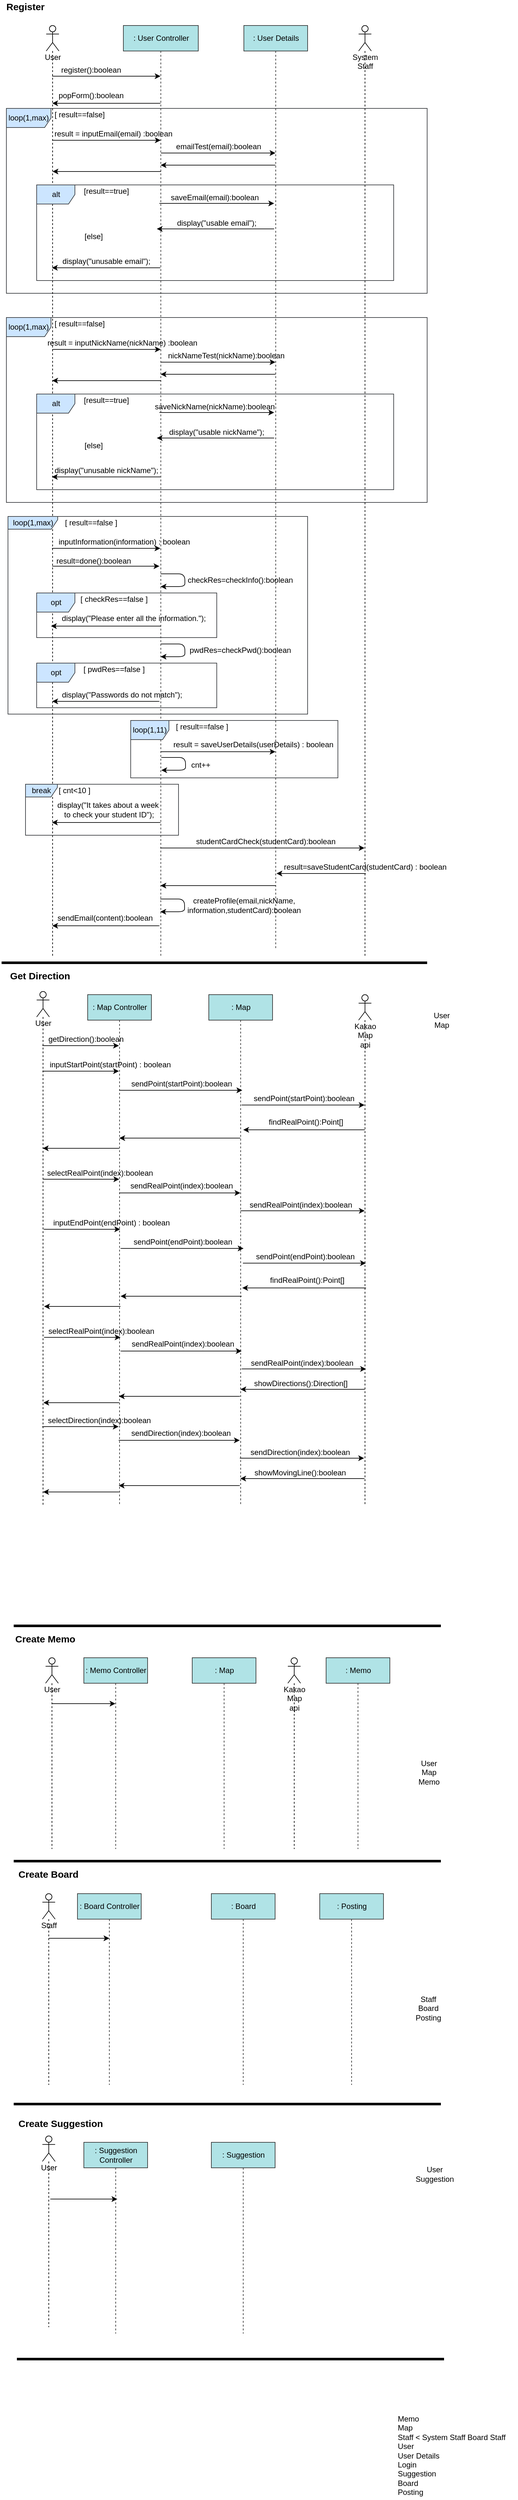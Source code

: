 <mxfile version="14.6.9" type="github">
  <diagram id="dvubAqMYufWWw5VFHjV8" name="Page-1">
    <mxGraphModel dx="943" dy="504" grid="1" gridSize="10" guides="1" tooltips="1" connect="1" arrows="1" fold="1" page="1" pageScale="1" pageWidth="827" pageHeight="1169" math="0" shadow="0">
      <root>
        <mxCell id="0" />
        <mxCell id="1" parent="0" />
        <mxCell id="kyqJznOaowZLnYkwnpIx-47" value="loop(1,max)" style="shape=umlFrame;whiteSpace=wrap;html=1;width=70;height=30;fillColor=#cce5ff;strokeColor=#36393d;" vertex="1" parent="1">
          <mxGeometry x="10" y="508" width="660" height="290" as="geometry" />
        </mxCell>
        <mxCell id="kyqJznOaowZLnYkwnpIx-26" value="loop(1,max)" style="shape=umlFrame;whiteSpace=wrap;html=1;width=70;height=30;fillColor=#cce5ff;strokeColor=#36393d;" vertex="1" parent="1">
          <mxGeometry x="10" y="180" width="660" height="290" as="geometry" />
        </mxCell>
        <mxCell id="UCZMOvO9I7WX_uTfksIz-1" value=": User Controller" style="shape=umlLifeline;perimeter=lifelinePerimeter;whiteSpace=wrap;html=1;container=1;collapsible=0;recursiveResize=0;outlineConnect=0;fillColor=#b0e3e6;strokeColor=#333333;" parent="1" vertex="1">
          <mxGeometry x="193.5" y="50" width="117.5" height="1460" as="geometry" />
        </mxCell>
        <mxCell id="UCZMOvO9I7WX_uTfksIz-2" value="User" style="shape=umlLifeline;participant=umlActor;perimeter=lifelinePerimeter;whiteSpace=wrap;html=1;container=1;collapsible=0;recursiveResize=0;verticalAlign=top;spacingTop=36;outlineConnect=0;" parent="1" vertex="1">
          <mxGeometry x="72.5" y="50" width="20" height="1460" as="geometry" />
        </mxCell>
        <mxCell id="C0eVFo4T5egDbvLVe-NJ-1" value="" style="endArrow=classic;html=1;" parent="1" edge="1" target="UCZMOvO9I7WX_uTfksIz-1">
          <mxGeometry width="50" height="50" relative="1" as="geometry">
            <mxPoint x="82" y="129.5" as="sourcePoint" />
            <mxPoint x="212" y="129.5" as="targetPoint" />
          </mxGeometry>
        </mxCell>
        <mxCell id="ced3yoo2r2mryT5xVWER-3" value="" style="endArrow=none;html=1;strokeWidth=4;startArrow=none;" parent="1" edge="1">
          <mxGeometry width="50" height="50" relative="1" as="geometry">
            <mxPoint x="300" y="1520" as="sourcePoint" />
            <mxPoint x="670" y="1520" as="targetPoint" />
          </mxGeometry>
        </mxCell>
        <mxCell id="ced3yoo2r2mryT5xVWER-4" value="&lt;b&gt;&lt;font style=&quot;font-size: 15px&quot;&gt;Register&lt;/font&gt;&lt;/b&gt;" style="text;html=1;strokeColor=none;fillColor=none;align=center;verticalAlign=middle;whiteSpace=wrap;rounded=0;" parent="1" vertex="1">
          <mxGeometry x="20" y="10" width="40" height="20" as="geometry" />
        </mxCell>
        <mxCell id="ced3yoo2r2mryT5xVWER-5" value="" style="endArrow=none;html=1;strokeWidth=4;" parent="1" edge="1">
          <mxGeometry width="50" height="50" relative="1" as="geometry">
            <mxPoint x="21.5" y="2560" as="sourcePoint" />
            <mxPoint x="691.5" y="2560" as="targetPoint" />
          </mxGeometry>
        </mxCell>
        <mxCell id="ced3yoo2r2mryT5xVWER-6" value="&lt;b&gt;&lt;font style=&quot;font-size: 15px&quot;&gt;Get Direction&lt;/font&gt;&lt;/b&gt;" style="text;html=1;strokeColor=none;fillColor=none;align=center;verticalAlign=middle;whiteSpace=wrap;rounded=0;" parent="1" vertex="1">
          <mxGeometry x="7.5" y="1530" width="110" height="20" as="geometry" />
        </mxCell>
        <mxCell id="ced3yoo2r2mryT5xVWER-7" value="" style="endArrow=none;html=1;strokeWidth=4;" parent="1" edge="1">
          <mxGeometry width="50" height="50" relative="1" as="geometry">
            <mxPoint x="21.5" y="2929" as="sourcePoint" />
            <mxPoint x="691.5" y="2929" as="targetPoint" />
          </mxGeometry>
        </mxCell>
        <mxCell id="ced3yoo2r2mryT5xVWER-8" value="&lt;b&gt;&lt;font style=&quot;font-size: 15px&quot;&gt;Create Memo&lt;/font&gt;&lt;/b&gt;" style="text;html=1;strokeColor=none;fillColor=none;align=left;verticalAlign=middle;whiteSpace=wrap;rounded=0;" parent="1" vertex="1">
          <mxGeometry x="21.5" y="2570" width="110" height="20" as="geometry" />
        </mxCell>
        <mxCell id="ced3yoo2r2mryT5xVWER-9" value="" style="endArrow=none;html=1;strokeWidth=4;" parent="1" edge="1">
          <mxGeometry width="50" height="50" relative="1" as="geometry">
            <mxPoint x="21.5" y="3310" as="sourcePoint" />
            <mxPoint x="691.5" y="3310" as="targetPoint" />
          </mxGeometry>
        </mxCell>
        <mxCell id="ced3yoo2r2mryT5xVWER-10" style="edgeStyle=orthogonalEdgeStyle;rounded=0;orthogonalLoop=1;jettySize=auto;html=1;exitX=0.5;exitY=1;exitDx=0;exitDy=0;strokeWidth=4;" parent="1" source="ced3yoo2r2mryT5xVWER-8" target="ced3yoo2r2mryT5xVWER-8" edge="1">
          <mxGeometry relative="1" as="geometry" />
        </mxCell>
        <mxCell id="ced3yoo2r2mryT5xVWER-11" value="&lt;span style=&quot;font-size: 15px&quot;&gt;&lt;b&gt;Create Board&lt;/b&gt;&lt;/span&gt;" style="text;html=1;strokeColor=none;fillColor=none;align=left;verticalAlign=middle;whiteSpace=wrap;rounded=0;" parent="1" vertex="1">
          <mxGeometry x="26.5" y="2939" width="110" height="20" as="geometry" />
        </mxCell>
        <mxCell id="ced3yoo2r2mryT5xVWER-12" value="&lt;span style=&quot;font-size: 15px&quot;&gt;&lt;b&gt;Create Suggestion&lt;/b&gt;&lt;/span&gt;" style="text;html=1;strokeColor=none;fillColor=none;align=left;verticalAlign=middle;whiteSpace=wrap;rounded=0;" parent="1" vertex="1">
          <mxGeometry x="26.5" y="3330" width="135" height="20" as="geometry" />
        </mxCell>
        <mxCell id="ced3yoo2r2mryT5xVWER-13" value="" style="endArrow=none;html=1;strokeWidth=4;" parent="1" edge="1">
          <mxGeometry width="50" height="50" relative="1" as="geometry">
            <mxPoint x="26.5" y="3710" as="sourcePoint" />
            <mxPoint x="696.5" y="3710" as="targetPoint" />
          </mxGeometry>
        </mxCell>
        <mxCell id="R5h7LsnZrycsHY_8FVYa-1" value="Memo&#xa;Map&#xa;Staff &lt; System Staff Board Staff&#xa;User&#xa;User Details&#xa;Login&#xa;Suggestion&#xa;Board&#xa;Posting" style="text;whiteSpace=wrap;html=1;" parent="1" vertex="1">
          <mxGeometry x="621.5" y="3790" width="190" height="140" as="geometry" />
        </mxCell>
        <mxCell id="R5h7LsnZrycsHY_8FVYa-3" value=": User Details" style="shape=umlLifeline;perimeter=lifelinePerimeter;whiteSpace=wrap;html=1;container=1;collapsible=0;recursiveResize=0;outlineConnect=0;fillColor=#b0e3e6;strokeColor=#333333;" parent="1" vertex="1">
          <mxGeometry x="382.5" y="50" width="100" height="1450" as="geometry" />
        </mxCell>
        <mxCell id="R5h7LsnZrycsHY_8FVYa-4" value="User" style="shape=umlLifeline;participant=umlActor;perimeter=lifelinePerimeter;whiteSpace=wrap;html=1;container=1;collapsible=0;recursiveResize=0;verticalAlign=top;spacingTop=36;outlineConnect=0;" parent="1" vertex="1">
          <mxGeometry x="57.5" y="1565" width="20" height="805" as="geometry" />
        </mxCell>
        <mxCell id="R5h7LsnZrycsHY_8FVYa-5" value="User" style="shape=umlLifeline;participant=umlActor;perimeter=lifelinePerimeter;whiteSpace=wrap;html=1;container=1;collapsible=0;recursiveResize=0;verticalAlign=top;spacingTop=36;outlineConnect=0;" parent="1" vertex="1">
          <mxGeometry x="71.5" y="2610" width="20" height="300" as="geometry" />
        </mxCell>
        <mxCell id="R5h7LsnZrycsHY_8FVYa-6" value="Staff" style="shape=umlLifeline;participant=umlActor;perimeter=lifelinePerimeter;whiteSpace=wrap;html=1;container=1;collapsible=0;recursiveResize=0;verticalAlign=top;spacingTop=36;outlineConnect=0;" parent="1" vertex="1">
          <mxGeometry x="66.5" y="2980" width="20" height="300" as="geometry" />
        </mxCell>
        <mxCell id="R5h7LsnZrycsHY_8FVYa-7" value="User" style="shape=umlLifeline;participant=umlActor;perimeter=lifelinePerimeter;whiteSpace=wrap;html=1;container=1;collapsible=0;recursiveResize=0;verticalAlign=top;spacingTop=36;outlineConnect=0;" parent="1" vertex="1">
          <mxGeometry x="66.5" y="3360" width="20" height="300" as="geometry" />
        </mxCell>
        <mxCell id="R5h7LsnZrycsHY_8FVYa-8" value="User&lt;br&gt;Map" style="text;html=1;strokeColor=none;fillColor=none;align=center;verticalAlign=middle;whiteSpace=wrap;rounded=0;" parent="1" vertex="1">
          <mxGeometry x="642.5" y="1600" width="100" height="20" as="geometry" />
        </mxCell>
        <mxCell id="R5h7LsnZrycsHY_8FVYa-9" value=": Map Controller" style="shape=umlLifeline;perimeter=lifelinePerimeter;whiteSpace=wrap;html=1;container=1;collapsible=0;recursiveResize=0;outlineConnect=0;fillColor=#b0e3e6;strokeColor=#333333;" parent="1" vertex="1">
          <mxGeometry x="137.5" y="1570" width="100" height="800" as="geometry" />
        </mxCell>
        <mxCell id="R5h7LsnZrycsHY_8FVYa-10" value=": Map" style="shape=umlLifeline;perimeter=lifelinePerimeter;whiteSpace=wrap;html=1;container=1;collapsible=0;recursiveResize=0;outlineConnect=0;fillColor=#b0e3e6;strokeColor=#333333;" parent="1" vertex="1">
          <mxGeometry x="327.5" y="1570" width="100" height="800" as="geometry" />
        </mxCell>
        <mxCell id="R5h7LsnZrycsHY_8FVYa-13" value="User&lt;br&gt;Map&lt;br&gt;Memo" style="text;html=1;strokeColor=none;fillColor=none;align=center;verticalAlign=middle;whiteSpace=wrap;rounded=0;" parent="1" vertex="1">
          <mxGeometry x="622.5" y="2780" width="100" height="20" as="geometry" />
        </mxCell>
        <mxCell id="R5h7LsnZrycsHY_8FVYa-14" value=": Memo Controller" style="shape=umlLifeline;perimeter=lifelinePerimeter;whiteSpace=wrap;html=1;container=1;collapsible=0;recursiveResize=0;outlineConnect=0;fillColor=#b0e3e6;strokeColor=#333333;" parent="1" vertex="1">
          <mxGeometry x="131.5" y="2610" width="100" height="300" as="geometry" />
        </mxCell>
        <mxCell id="R5h7LsnZrycsHY_8FVYa-15" value=": Map" style="shape=umlLifeline;perimeter=lifelinePerimeter;whiteSpace=wrap;html=1;container=1;collapsible=0;recursiveResize=0;outlineConnect=0;fillColor=#b0e3e6;strokeColor=#333333;" parent="1" vertex="1">
          <mxGeometry x="301.5" y="2610" width="100" height="300" as="geometry" />
        </mxCell>
        <mxCell id="R5h7LsnZrycsHY_8FVYa-16" value=": Memo" style="shape=umlLifeline;perimeter=lifelinePerimeter;whiteSpace=wrap;html=1;container=1;collapsible=0;recursiveResize=0;outlineConnect=0;fillColor=#b0e3e6;strokeColor=#333333;" parent="1" vertex="1">
          <mxGeometry x="511.5" y="2610" width="100" height="300" as="geometry" />
        </mxCell>
        <mxCell id="R5h7LsnZrycsHY_8FVYa-18" value="Kakao Map api" style="shape=umlLifeline;participant=umlActor;perimeter=lifelinePerimeter;whiteSpace=wrap;html=1;container=1;collapsible=0;recursiveResize=0;verticalAlign=top;spacingTop=36;outlineConnect=0;" parent="1" vertex="1">
          <mxGeometry x="562.5" y="1570" width="20" height="800" as="geometry" />
        </mxCell>
        <mxCell id="R5h7LsnZrycsHY_8FVYa-20" value="Staff&lt;br&gt;Board&lt;br&gt;Posting" style="text;html=1;strokeColor=none;fillColor=none;align=center;verticalAlign=middle;whiteSpace=wrap;rounded=0;" parent="1" vertex="1">
          <mxGeometry x="621.5" y="3150" width="100" height="20" as="geometry" />
        </mxCell>
        <mxCell id="R5h7LsnZrycsHY_8FVYa-21" value="User&lt;br&gt;Suggestion" style="text;html=1;strokeColor=none;fillColor=none;align=center;verticalAlign=middle;whiteSpace=wrap;rounded=0;" parent="1" vertex="1">
          <mxGeometry x="631.5" y="3410" width="100" height="20" as="geometry" />
        </mxCell>
        <mxCell id="R5h7LsnZrycsHY_8FVYa-22" value=": Board Controller" style="shape=umlLifeline;perimeter=lifelinePerimeter;whiteSpace=wrap;html=1;container=1;collapsible=0;recursiveResize=0;outlineConnect=0;fillColor=#b0e3e6;strokeColor=#333333;" parent="1" vertex="1">
          <mxGeometry x="121.5" y="2980" width="100" height="300" as="geometry" />
        </mxCell>
        <mxCell id="R5h7LsnZrycsHY_8FVYa-23" value=": Board" style="shape=umlLifeline;perimeter=lifelinePerimeter;whiteSpace=wrap;html=1;container=1;collapsible=0;recursiveResize=0;outlineConnect=0;fillColor=#b0e3e6;strokeColor=#333333;" parent="1" vertex="1">
          <mxGeometry x="331.5" y="2980" width="100" height="300" as="geometry" />
        </mxCell>
        <mxCell id="R5h7LsnZrycsHY_8FVYa-27" value=": Suggestion Controller" style="shape=umlLifeline;perimeter=lifelinePerimeter;whiteSpace=wrap;html=1;container=1;collapsible=0;recursiveResize=0;outlineConnect=0;fillColor=#b0e3e6;strokeColor=#333333;" parent="1" vertex="1">
          <mxGeometry x="131.5" y="3370" width="100" height="300" as="geometry" />
        </mxCell>
        <mxCell id="R5h7LsnZrycsHY_8FVYa-28" value=": Suggestion" style="shape=umlLifeline;perimeter=lifelinePerimeter;whiteSpace=wrap;html=1;container=1;collapsible=0;recursiveResize=0;outlineConnect=0;fillColor=#b0e3e6;strokeColor=#333333;" parent="1" vertex="1">
          <mxGeometry x="331.5" y="3370" width="100" height="300" as="geometry" />
        </mxCell>
        <mxCell id="R5h7LsnZrycsHY_8FVYa-34" value="System Staff" style="shape=umlLifeline;participant=umlActor;perimeter=lifelinePerimeter;whiteSpace=wrap;html=1;container=1;collapsible=0;recursiveResize=0;verticalAlign=top;spacingTop=36;outlineConnect=0;" parent="1" vertex="1">
          <mxGeometry x="562.5" y="50" width="20" height="1460" as="geometry" />
        </mxCell>
        <mxCell id="R5h7LsnZrycsHY_8FVYa-35" value=": Posting" style="shape=umlLifeline;perimeter=lifelinePerimeter;whiteSpace=wrap;html=1;container=1;collapsible=0;recursiveResize=0;outlineConnect=0;fillColor=#b0e3e6;strokeColor=#333333;" parent="1" vertex="1">
          <mxGeometry x="501.5" y="2980" width="100" height="300" as="geometry" />
        </mxCell>
        <mxCell id="R5h7LsnZrycsHY_8FVYa-36" value="Kakao Map api" style="shape=umlLifeline;participant=umlActor;perimeter=lifelinePerimeter;whiteSpace=wrap;html=1;container=1;collapsible=0;recursiveResize=0;verticalAlign=top;spacingTop=36;outlineConnect=0;" parent="1" vertex="1">
          <mxGeometry x="451.5" y="2610" width="20" height="300" as="geometry" />
        </mxCell>
        <mxCell id="R5h7LsnZrycsHY_8FVYa-37" value="" style="endArrow=classic;html=1;" parent="1" edge="1">
          <mxGeometry width="50" height="50" relative="1" as="geometry">
            <mxPoint x="66.5" y="1650" as="sourcePoint" />
            <mxPoint x="186.5" y="1650" as="targetPoint" />
          </mxGeometry>
        </mxCell>
        <mxCell id="R5h7LsnZrycsHY_8FVYa-38" value="" style="endArrow=classic;html=1;" parent="1" edge="1">
          <mxGeometry width="50" height="50" relative="1" as="geometry">
            <mxPoint x="81" y="2682" as="sourcePoint" />
            <mxPoint x="181" y="2682" as="targetPoint" />
          </mxGeometry>
        </mxCell>
        <mxCell id="R5h7LsnZrycsHY_8FVYa-39" value="" style="endArrow=classic;html=1;" parent="1" source="R5h7LsnZrycsHY_8FVYa-6" edge="1">
          <mxGeometry width="50" height="50" relative="1" as="geometry">
            <mxPoint x="81.5" y="3050" as="sourcePoint" />
            <mxPoint x="171.5" y="3050" as="targetPoint" />
          </mxGeometry>
        </mxCell>
        <mxCell id="R5h7LsnZrycsHY_8FVYa-40" value="" style="endArrow=classic;html=1;" parent="1" edge="1">
          <mxGeometry width="50" height="50" relative="1" as="geometry">
            <mxPoint x="79" y="3459" as="sourcePoint" />
            <mxPoint x="184" y="3459" as="targetPoint" />
          </mxGeometry>
        </mxCell>
        <mxCell id="kyqJznOaowZLnYkwnpIx-2" value="register():boolean" style="text;html=1;strokeColor=none;fillColor=none;align=center;verticalAlign=middle;whiteSpace=wrap;rounded=0;" vertex="1" parent="1">
          <mxGeometry x="122.5" y="110" width="40" height="20" as="geometry" />
        </mxCell>
        <mxCell id="kyqJznOaowZLnYkwnpIx-3" value="" style="endArrow=classic;html=1;" edge="1" parent="1" source="UCZMOvO9I7WX_uTfksIz-1">
          <mxGeometry width="50" height="50" relative="1" as="geometry">
            <mxPoint x="212" y="172" as="sourcePoint" />
            <mxPoint x="82" y="172" as="targetPoint" />
          </mxGeometry>
        </mxCell>
        <mxCell id="kyqJznOaowZLnYkwnpIx-4" value="popForm():boolean" style="text;html=1;strokeColor=none;fillColor=none;align=center;verticalAlign=middle;whiteSpace=wrap;rounded=0;" vertex="1" parent="1">
          <mxGeometry x="122.5" y="150" width="40" height="20" as="geometry" />
        </mxCell>
        <mxCell id="kyqJznOaowZLnYkwnpIx-5" value="result = inputEmail(email) :boolean" style="text;html=1;strokeColor=none;fillColor=none;align=center;verticalAlign=middle;whiteSpace=wrap;rounded=0;" vertex="1" parent="1">
          <mxGeometry x="72.5" y="210" width="210" height="20" as="geometry" />
        </mxCell>
        <mxCell id="kyqJznOaowZLnYkwnpIx-8" value="" style="endArrow=classic;html=1;" edge="1" parent="1">
          <mxGeometry width="50" height="50" relative="1" as="geometry">
            <mxPoint x="82" y="230" as="sourcePoint" />
            <mxPoint x="252" y="230" as="targetPoint" />
          </mxGeometry>
        </mxCell>
        <mxCell id="kyqJznOaowZLnYkwnpIx-11" value="alt" style="shape=umlFrame;whiteSpace=wrap;html=1;fillColor=#cce5ff;strokeColor=#36393d;" vertex="1" parent="1">
          <mxGeometry x="57.5" y="300" width="560" height="150" as="geometry" />
        </mxCell>
        <mxCell id="kyqJznOaowZLnYkwnpIx-13" value="[result==true]" style="text;html=1;strokeColor=none;fillColor=none;align=center;verticalAlign=middle;whiteSpace=wrap;rounded=0;" vertex="1" parent="1">
          <mxGeometry x="146.5" y="300" width="40" height="20" as="geometry" />
        </mxCell>
        <mxCell id="kyqJznOaowZLnYkwnpIx-15" value="" style="endArrow=classic;html=1;" edge="1" parent="1">
          <mxGeometry width="50" height="50" relative="1" as="geometry">
            <mxPoint x="250" y="329" as="sourcePoint" />
            <mxPoint x="430" y="329" as="targetPoint" />
          </mxGeometry>
        </mxCell>
        <mxCell id="kyqJznOaowZLnYkwnpIx-17" value="" style="endArrow=classic;html=1;" edge="1" parent="1">
          <mxGeometry width="50" height="50" relative="1" as="geometry">
            <mxPoint x="430" y="369" as="sourcePoint" />
            <mxPoint x="246" y="369" as="targetPoint" />
          </mxGeometry>
        </mxCell>
        <mxCell id="kyqJznOaowZLnYkwnpIx-19" value="saveEmail(email):boolean" style="text;html=1;strokeColor=none;fillColor=none;align=center;verticalAlign=middle;whiteSpace=wrap;rounded=0;" vertex="1" parent="1">
          <mxGeometry x="316.5" y="310" width="40" height="20" as="geometry" />
        </mxCell>
        <mxCell id="kyqJznOaowZLnYkwnpIx-21" value="display(&quot;usable email&quot;);" style="text;html=1;strokeColor=none;fillColor=none;align=center;verticalAlign=middle;whiteSpace=wrap;rounded=0;" vertex="1" parent="1">
          <mxGeometry x="255" y="350" width="170" height="20" as="geometry" />
        </mxCell>
        <mxCell id="kyqJznOaowZLnYkwnpIx-22" value="[else]" style="text;html=1;strokeColor=none;fillColor=none;align=center;verticalAlign=middle;whiteSpace=wrap;rounded=0;" vertex="1" parent="1">
          <mxGeometry x="126.5" y="371" width="40" height="20" as="geometry" />
        </mxCell>
        <mxCell id="kyqJznOaowZLnYkwnpIx-23" value="display(&quot;unusable email&quot;);" style="text;html=1;strokeColor=none;fillColor=none;align=center;verticalAlign=middle;whiteSpace=wrap;rounded=0;" vertex="1" parent="1">
          <mxGeometry x="81.5" y="410" width="170" height="20" as="geometry" />
        </mxCell>
        <mxCell id="kyqJznOaowZLnYkwnpIx-24" value="" style="endArrow=classic;html=1;entryX=0;entryY=1;entryDx=0;entryDy=0;exitX=1;exitY=1;exitDx=0;exitDy=0;" edge="1" parent="1" source="kyqJznOaowZLnYkwnpIx-23" target="kyqJznOaowZLnYkwnpIx-23">
          <mxGeometry width="50" height="50" relative="1" as="geometry">
            <mxPoint x="396.5" y="410" as="sourcePoint" />
            <mxPoint x="446.5" y="360" as="targetPoint" />
          </mxGeometry>
        </mxCell>
        <mxCell id="kyqJznOaowZLnYkwnpIx-27" value="[ result==false]" style="text;html=1;strokeColor=none;fillColor=none;align=center;verticalAlign=middle;whiteSpace=wrap;rounded=0;" vertex="1" parent="1">
          <mxGeometry x="65" y="180" width="120" height="20" as="geometry" />
        </mxCell>
        <mxCell id="kyqJznOaowZLnYkwnpIx-28" value="" style="endArrow=none;html=1;strokeWidth=4;" edge="1" parent="1">
          <mxGeometry width="50" height="50" relative="1" as="geometry">
            <mxPoint x="2.5" y="1520" as="sourcePoint" />
            <mxPoint x="302.5" y="1520" as="targetPoint" />
          </mxGeometry>
        </mxCell>
        <mxCell id="kyqJznOaowZLnYkwnpIx-29" value="" style="endArrow=classic;html=1;" edge="1" parent="1" target="R5h7LsnZrycsHY_8FVYa-3">
          <mxGeometry width="50" height="50" relative="1" as="geometry">
            <mxPoint x="252.5" y="250" as="sourcePoint" />
            <mxPoint x="422.5" y="250" as="targetPoint" />
          </mxGeometry>
        </mxCell>
        <mxCell id="kyqJznOaowZLnYkwnpIx-30" value="emailTest(email):boolean" style="text;html=1;strokeColor=none;fillColor=none;align=center;verticalAlign=middle;whiteSpace=wrap;rounded=0;" vertex="1" parent="1">
          <mxGeometry x="322.5" y="230" width="40" height="20" as="geometry" />
        </mxCell>
        <mxCell id="kyqJznOaowZLnYkwnpIx-32" value="" style="endArrow=classic;html=1;" edge="1" parent="1">
          <mxGeometry width="50" height="50" relative="1" as="geometry">
            <mxPoint x="432" y="269" as="sourcePoint" />
            <mxPoint x="252" y="269" as="targetPoint" />
          </mxGeometry>
        </mxCell>
        <mxCell id="kyqJznOaowZLnYkwnpIx-33" value="" style="endArrow=classic;html=1;" edge="1" parent="1" target="UCZMOvO9I7WX_uTfksIz-2">
          <mxGeometry width="50" height="50" relative="1" as="geometry">
            <mxPoint x="252.5" y="279" as="sourcePoint" />
            <mxPoint x="262" y="279" as="targetPoint" />
          </mxGeometry>
        </mxCell>
        <mxCell id="kyqJznOaowZLnYkwnpIx-35" value="result = inputNickName(nickName) :boolean" style="text;html=1;strokeColor=none;fillColor=none;align=center;verticalAlign=middle;whiteSpace=wrap;rounded=0;" vertex="1" parent="1">
          <mxGeometry x="72.5" y="538" width="237.5" height="20" as="geometry" />
        </mxCell>
        <mxCell id="kyqJznOaowZLnYkwnpIx-36" value="" style="endArrow=classic;html=1;" edge="1" parent="1">
          <mxGeometry width="50" height="50" relative="1" as="geometry">
            <mxPoint x="82" y="558" as="sourcePoint" />
            <mxPoint x="252" y="558" as="targetPoint" />
          </mxGeometry>
        </mxCell>
        <mxCell id="kyqJznOaowZLnYkwnpIx-37" value="alt" style="shape=umlFrame;whiteSpace=wrap;html=1;fillColor=#cce5ff;strokeColor=#36393d;" vertex="1" parent="1">
          <mxGeometry x="57.5" y="628" width="560" height="150" as="geometry" />
        </mxCell>
        <mxCell id="kyqJznOaowZLnYkwnpIx-38" value="[result==true]" style="text;html=1;strokeColor=none;fillColor=none;align=center;verticalAlign=middle;whiteSpace=wrap;rounded=0;" vertex="1" parent="1">
          <mxGeometry x="146.5" y="628" width="40" height="20" as="geometry" />
        </mxCell>
        <mxCell id="kyqJznOaowZLnYkwnpIx-39" value="" style="endArrow=classic;html=1;" edge="1" parent="1">
          <mxGeometry width="50" height="50" relative="1" as="geometry">
            <mxPoint x="250" y="657" as="sourcePoint" />
            <mxPoint x="430" y="657" as="targetPoint" />
          </mxGeometry>
        </mxCell>
        <mxCell id="kyqJznOaowZLnYkwnpIx-40" value="" style="endArrow=classic;html=1;" edge="1" parent="1">
          <mxGeometry width="50" height="50" relative="1" as="geometry">
            <mxPoint x="430" y="697" as="sourcePoint" />
            <mxPoint x="246" y="697" as="targetPoint" />
          </mxGeometry>
        </mxCell>
        <mxCell id="kyqJznOaowZLnYkwnpIx-41" value="saveNickName(nickName):boolean" style="text;html=1;strokeColor=none;fillColor=none;align=center;verticalAlign=middle;whiteSpace=wrap;rounded=0;" vertex="1" parent="1">
          <mxGeometry x="316.5" y="638" width="40" height="20" as="geometry" />
        </mxCell>
        <mxCell id="kyqJznOaowZLnYkwnpIx-42" value="display(&quot;usable nickName&quot;);" style="text;html=1;strokeColor=none;fillColor=none;align=center;verticalAlign=middle;whiteSpace=wrap;rounded=0;" vertex="1" parent="1">
          <mxGeometry x="255" y="678" width="170" height="20" as="geometry" />
        </mxCell>
        <mxCell id="kyqJznOaowZLnYkwnpIx-43" value="[else]" style="text;html=1;strokeColor=none;fillColor=none;align=center;verticalAlign=middle;whiteSpace=wrap;rounded=0;" vertex="1" parent="1">
          <mxGeometry x="126.5" y="699" width="40" height="20" as="geometry" />
        </mxCell>
        <mxCell id="kyqJznOaowZLnYkwnpIx-44" value="display(&quot;unusable nickName&quot;);" style="text;html=1;strokeColor=none;fillColor=none;align=center;verticalAlign=middle;whiteSpace=wrap;rounded=0;" vertex="1" parent="1">
          <mxGeometry x="81.5" y="738" width="170" height="20" as="geometry" />
        </mxCell>
        <mxCell id="kyqJznOaowZLnYkwnpIx-45" value="" style="endArrow=classic;html=1;entryX=0;entryY=1;entryDx=0;entryDy=0;exitX=1;exitY=1;exitDx=0;exitDy=0;" edge="1" parent="1" source="kyqJznOaowZLnYkwnpIx-44" target="kyqJznOaowZLnYkwnpIx-44">
          <mxGeometry width="50" height="50" relative="1" as="geometry">
            <mxPoint x="396.5" y="738" as="sourcePoint" />
            <mxPoint x="446.5" y="688" as="targetPoint" />
          </mxGeometry>
        </mxCell>
        <mxCell id="kyqJznOaowZLnYkwnpIx-46" value="[ result==false]" style="text;html=1;strokeColor=none;fillColor=none;align=center;verticalAlign=middle;whiteSpace=wrap;rounded=0;" vertex="1" parent="1">
          <mxGeometry x="65" y="508" width="120" height="20" as="geometry" />
        </mxCell>
        <mxCell id="kyqJznOaowZLnYkwnpIx-48" value="" style="endArrow=classic;html=1;" edge="1" parent="1">
          <mxGeometry width="50" height="50" relative="1" as="geometry">
            <mxPoint x="252.5" y="578" as="sourcePoint" />
            <mxPoint x="432" y="578" as="targetPoint" />
          </mxGeometry>
        </mxCell>
        <mxCell id="kyqJznOaowZLnYkwnpIx-49" value="nickNameTest(nickName):boolean" style="text;html=1;strokeColor=none;fillColor=none;align=center;verticalAlign=middle;whiteSpace=wrap;rounded=0;" vertex="1" parent="1">
          <mxGeometry x="335" y="558" width="40" height="20" as="geometry" />
        </mxCell>
        <mxCell id="kyqJznOaowZLnYkwnpIx-50" value="" style="endArrow=classic;html=1;" edge="1" parent="1">
          <mxGeometry width="50" height="50" relative="1" as="geometry">
            <mxPoint x="432" y="597" as="sourcePoint" />
            <mxPoint x="252" y="597" as="targetPoint" />
          </mxGeometry>
        </mxCell>
        <mxCell id="kyqJznOaowZLnYkwnpIx-51" value="" style="endArrow=classic;html=1;" edge="1" parent="1">
          <mxGeometry width="50" height="50" relative="1" as="geometry">
            <mxPoint x="252.5" y="607" as="sourcePoint" />
            <mxPoint x="82" y="607" as="targetPoint" />
          </mxGeometry>
        </mxCell>
        <mxCell id="kyqJznOaowZLnYkwnpIx-53" value="" style="endArrow=classic;html=1;" edge="1" parent="1">
          <mxGeometry width="50" height="50" relative="1" as="geometry">
            <mxPoint x="81.5" y="870" as="sourcePoint" />
            <mxPoint x="251.5" y="870" as="targetPoint" />
          </mxGeometry>
        </mxCell>
        <mxCell id="kyqJznOaowZLnYkwnpIx-54" value="inputInformation(information) : boolean" style="text;html=1;strokeColor=none;fillColor=none;align=center;verticalAlign=middle;whiteSpace=wrap;rounded=0;" vertex="1" parent="1">
          <mxGeometry x="73.25" y="850" width="243.5" height="20" as="geometry" />
        </mxCell>
        <mxCell id="kyqJznOaowZLnYkwnpIx-55" value="" style="endArrow=none;html=1;endFill=0;startArrow=classic;startFill=1;" edge="1" parent="1">
          <mxGeometry width="50" height="50" relative="1" as="geometry">
            <mxPoint x="250" y="898" as="sourcePoint" />
            <mxPoint x="82" y="898" as="targetPoint" />
          </mxGeometry>
        </mxCell>
        <mxCell id="kyqJznOaowZLnYkwnpIx-56" value="result=done():boolean" style="text;html=1;strokeColor=none;fillColor=none;align=center;verticalAlign=middle;whiteSpace=wrap;rounded=0;" vertex="1" parent="1">
          <mxGeometry x="126.5" y="880" width="40" height="20" as="geometry" />
        </mxCell>
        <mxCell id="kyqJznOaowZLnYkwnpIx-57" value="" style="endArrow=classic;html=1;" edge="1" parent="1">
          <mxGeometry width="50" height="50" relative="1" as="geometry">
            <mxPoint x="252" y="992" as="sourcePoint" />
            <mxPoint x="80" y="992" as="targetPoint" />
            <Array as="points">
              <mxPoint x="100" y="992" />
            </Array>
          </mxGeometry>
        </mxCell>
        <mxCell id="kyqJznOaowZLnYkwnpIx-59" value="display(&quot;Please enter all the information.&quot;);" style="text;html=1;strokeColor=none;fillColor=none;align=center;verticalAlign=middle;whiteSpace=wrap;rounded=0;" vertex="1" parent="1">
          <mxGeometry x="80" y="970" width="260" height="20" as="geometry" />
        </mxCell>
        <mxCell id="kyqJznOaowZLnYkwnpIx-60" value="" style="endArrow=classic;html=1;" edge="1" parent="1">
          <mxGeometry width="50" height="50" relative="1" as="geometry">
            <mxPoint x="250" y="1110" as="sourcePoint" />
            <mxPoint x="82" y="1110" as="targetPoint" />
          </mxGeometry>
        </mxCell>
        <mxCell id="kyqJznOaowZLnYkwnpIx-61" value="display(&quot;Passwords do not match&quot;);" style="text;html=1;strokeColor=none;fillColor=none;align=center;verticalAlign=middle;whiteSpace=wrap;rounded=0;" vertex="1" parent="1">
          <mxGeometry x="72.5" y="1090" width="236.75" height="20" as="geometry" />
        </mxCell>
        <mxCell id="kyqJznOaowZLnYkwnpIx-62" value="opt" style="shape=umlFrame;whiteSpace=wrap;html=1;fillColor=#cce5ff;strokeColor=#36393d;" vertex="1" parent="1">
          <mxGeometry x="57.5" y="940" width="282.5" height="70" as="geometry" />
        </mxCell>
        <mxCell id="kyqJznOaowZLnYkwnpIx-64" value="" style="endArrow=classic;html=1;" edge="1" parent="1">
          <mxGeometry width="50" height="50" relative="1" as="geometry">
            <mxPoint x="252" y="910" as="sourcePoint" />
            <mxPoint x="252" y="930" as="targetPoint" />
            <Array as="points">
              <mxPoint x="290" y="910" />
              <mxPoint x="290" y="930" />
            </Array>
          </mxGeometry>
        </mxCell>
        <mxCell id="kyqJznOaowZLnYkwnpIx-66" value="checkRes=checkInfo():boolean" style="text;html=1;strokeColor=none;fillColor=none;align=center;verticalAlign=middle;whiteSpace=wrap;rounded=0;" vertex="1" parent="1">
          <mxGeometry x="356.5" y="910" width="40" height="20" as="geometry" />
        </mxCell>
        <mxCell id="kyqJznOaowZLnYkwnpIx-68" value="[ checkRes==false ]" style="text;html=1;strokeColor=none;fillColor=none;align=center;verticalAlign=middle;whiteSpace=wrap;rounded=0;" vertex="1" parent="1">
          <mxGeometry x="101.5" y="940" width="153.5" height="20" as="geometry" />
        </mxCell>
        <mxCell id="kyqJznOaowZLnYkwnpIx-69" value="" style="endArrow=classic;html=1;" edge="1" parent="1">
          <mxGeometry width="50" height="50" relative="1" as="geometry">
            <mxPoint x="252" y="1020" as="sourcePoint" />
            <mxPoint x="252" y="1040" as="targetPoint" />
            <Array as="points">
              <mxPoint x="290" y="1020" />
              <mxPoint x="290" y="1040" />
            </Array>
          </mxGeometry>
        </mxCell>
        <mxCell id="kyqJznOaowZLnYkwnpIx-70" value="pwdRes=checkPwd():boolean" style="text;html=1;strokeColor=none;fillColor=none;align=center;verticalAlign=middle;whiteSpace=wrap;rounded=0;" vertex="1" parent="1">
          <mxGeometry x="356.5" y="1020" width="40" height="20" as="geometry" />
        </mxCell>
        <mxCell id="kyqJznOaowZLnYkwnpIx-74" value="opt" style="shape=umlFrame;whiteSpace=wrap;html=1;fillColor=#cce5ff;strokeColor=#36393d;" vertex="1" parent="1">
          <mxGeometry x="57.5" y="1050" width="282.5" height="70" as="geometry" />
        </mxCell>
        <mxCell id="kyqJznOaowZLnYkwnpIx-75" value="[ pwdRes==false ]" style="text;html=1;strokeColor=none;fillColor=none;align=center;verticalAlign=middle;whiteSpace=wrap;rounded=0;" vertex="1" parent="1">
          <mxGeometry x="101.5" y="1050" width="153.5" height="20" as="geometry" />
        </mxCell>
        <mxCell id="kyqJznOaowZLnYkwnpIx-76" value="[ result==false ]" style="text;html=1;strokeColor=none;fillColor=none;align=center;verticalAlign=middle;whiteSpace=wrap;rounded=0;" vertex="1" parent="1">
          <mxGeometry x="65.75" y="820" width="153.5" height="20" as="geometry" />
        </mxCell>
        <mxCell id="kyqJznOaowZLnYkwnpIx-78" value="" style="endArrow=classic;html=1;" edge="1" parent="1">
          <mxGeometry width="50" height="50" relative="1" as="geometry">
            <mxPoint x="252" y="1189" as="sourcePoint" />
            <mxPoint x="432" y="1189" as="targetPoint" />
          </mxGeometry>
        </mxCell>
        <mxCell id="kyqJznOaowZLnYkwnpIx-80" value="result = saveUserDetails(userDetails) : boolean" style="text;html=1;strokeColor=none;fillColor=none;align=center;verticalAlign=middle;whiteSpace=wrap;rounded=0;" vertex="1" parent="1">
          <mxGeometry x="265" y="1168" width="265" height="20" as="geometry" />
        </mxCell>
        <mxCell id="kyqJznOaowZLnYkwnpIx-84" value="[ result==false ]" style="text;html=1;strokeColor=none;fillColor=none;align=center;verticalAlign=middle;whiteSpace=wrap;rounded=0;" vertex="1" parent="1">
          <mxGeometry x="240" y="1140" width="153.5" height="20" as="geometry" />
        </mxCell>
        <mxCell id="kyqJznOaowZLnYkwnpIx-86" value="" style="endArrow=classic;html=1;" edge="1" parent="1" source="UCZMOvO9I7WX_uTfksIz-1">
          <mxGeometry width="50" height="50" relative="1" as="geometry">
            <mxPoint x="251.5" y="1300" as="sourcePoint" />
            <mxPoint x="81.5" y="1300" as="targetPoint" />
          </mxGeometry>
        </mxCell>
        <mxCell id="kyqJznOaowZLnYkwnpIx-88" value="" style="endArrow=classic;html=1;" edge="1" parent="1">
          <mxGeometry width="50" height="50" relative="1" as="geometry">
            <mxPoint x="253" y="1198" as="sourcePoint" />
            <mxPoint x="253" y="1218" as="targetPoint" />
            <Array as="points">
              <mxPoint x="291" y="1198" />
              <mxPoint x="291" y="1218" />
            </Array>
          </mxGeometry>
        </mxCell>
        <mxCell id="kyqJznOaowZLnYkwnpIx-89" value="cnt++" style="text;html=1;strokeColor=none;fillColor=none;align=center;verticalAlign=middle;whiteSpace=wrap;rounded=0;" vertex="1" parent="1">
          <mxGeometry x="295" y="1200" width="40" height="20" as="geometry" />
        </mxCell>
        <mxCell id="kyqJznOaowZLnYkwnpIx-67" value="loop(1,max)" style="shape=umlFrame;whiteSpace=wrap;html=1;width=78;height=20;fillColor=#cce5ff;strokeColor=#36393d;" vertex="1" parent="1">
          <mxGeometry x="12.5" y="820" width="470" height="310" as="geometry" />
        </mxCell>
        <mxCell id="kyqJznOaowZLnYkwnpIx-91" value="[ cnt&amp;lt;10 ]" style="text;html=1;strokeColor=none;fillColor=none;align=center;verticalAlign=middle;whiteSpace=wrap;rounded=0;" vertex="1" parent="1">
          <mxGeometry x="40" y="1240" width="153.5" height="20" as="geometry" />
        </mxCell>
        <mxCell id="kyqJznOaowZLnYkwnpIx-93" value="display(&quot;It takes about a week&lt;br&gt;&amp;nbsp;to check your student ID&quot;);" style="text;html=1;strokeColor=none;fillColor=none;align=center;verticalAlign=middle;whiteSpace=wrap;rounded=0;" vertex="1" parent="1">
          <mxGeometry x="2.5" y="1270" width="332.5" height="20" as="geometry" />
        </mxCell>
        <mxCell id="kyqJznOaowZLnYkwnpIx-90" value="break" style="shape=umlFrame;whiteSpace=wrap;html=1;strokeColor=#36393d;fillColor=#cce5ff;width=50;height=20;" vertex="1" parent="1">
          <mxGeometry x="40" y="1240" width="240" height="80" as="geometry" />
        </mxCell>
        <mxCell id="kyqJznOaowZLnYkwnpIx-95" value="" style="endArrow=classic;html=1;" edge="1" parent="1">
          <mxGeometry width="50" height="50" relative="1" as="geometry">
            <mxPoint x="251.5" y="1340" as="sourcePoint" />
            <mxPoint x="571.75" y="1340" as="targetPoint" />
          </mxGeometry>
        </mxCell>
        <mxCell id="kyqJznOaowZLnYkwnpIx-96" value="studentCardCheck(studentCard):boolean" style="text;html=1;strokeColor=none;fillColor=none;align=center;verticalAlign=middle;whiteSpace=wrap;rounded=0;" vertex="1" parent="1">
          <mxGeometry x="396.5" y="1320" width="40" height="20" as="geometry" />
        </mxCell>
        <mxCell id="kyqJznOaowZLnYkwnpIx-98" value="" style="endArrow=classic;html=1;" edge="1" parent="1">
          <mxGeometry width="50" height="50" relative="1" as="geometry">
            <mxPoint x="573.75" y="1380" as="sourcePoint" />
            <mxPoint x="433.75" y="1380" as="targetPoint" />
          </mxGeometry>
        </mxCell>
        <mxCell id="kyqJznOaowZLnYkwnpIx-99" value="result=saveStudentCard(studentCard) : boolean" style="text;html=1;strokeColor=none;fillColor=none;align=center;verticalAlign=middle;whiteSpace=wrap;rounded=0;" vertex="1" parent="1">
          <mxGeometry x="433.75" y="1360" width="277.5" height="20" as="geometry" />
        </mxCell>
        <mxCell id="kyqJznOaowZLnYkwnpIx-102" value="" style="endArrow=classic;html=1;" edge="1" parent="1">
          <mxGeometry width="50" height="50" relative="1" as="geometry">
            <mxPoint x="432" y="1399" as="sourcePoint" />
            <mxPoint x="251.75" y="1399" as="targetPoint" />
          </mxGeometry>
        </mxCell>
        <mxCell id="kyqJznOaowZLnYkwnpIx-103" value="" style="endArrow=classic;html=1;" edge="1" parent="1">
          <mxGeometry width="50" height="50" relative="1" as="geometry">
            <mxPoint x="251.5" y="1420" as="sourcePoint" />
            <mxPoint x="251.5" y="1440" as="targetPoint" />
            <Array as="points">
              <mxPoint x="289.5" y="1420" />
              <mxPoint x="289.5" y="1440" />
            </Array>
          </mxGeometry>
        </mxCell>
        <mxCell id="kyqJznOaowZLnYkwnpIx-104" value="createProfile(email,nickName,&lt;br&gt;information,studentCard):boolean" style="text;html=1;strokeColor=none;fillColor=none;align=center;verticalAlign=middle;whiteSpace=wrap;rounded=0;" vertex="1" parent="1">
          <mxGeometry x="362.5" y="1420" width="40" height="20" as="geometry" />
        </mxCell>
        <mxCell id="kyqJznOaowZLnYkwnpIx-106" value="" style="endArrow=classic;html=1;" edge="1" parent="1">
          <mxGeometry width="50" height="50" relative="1" as="geometry">
            <mxPoint x="250" y="1462" as="sourcePoint" />
            <mxPoint x="82" y="1462" as="targetPoint" />
          </mxGeometry>
        </mxCell>
        <mxCell id="kyqJznOaowZLnYkwnpIx-108" value="sendEmail(content):boolean" style="text;html=1;strokeColor=none;fillColor=none;align=center;verticalAlign=middle;whiteSpace=wrap;rounded=0;" vertex="1" parent="1">
          <mxGeometry x="145" y="1440" width="40" height="20" as="geometry" />
        </mxCell>
        <mxCell id="kyqJznOaowZLnYkwnpIx-82" value="loop(1,11)" style="shape=umlFrame;whiteSpace=wrap;html=1;strokeColor=#36393d;fillColor=#cce5ff;" vertex="1" parent="1">
          <mxGeometry x="205" y="1140" width="325" height="90" as="geometry" />
        </mxCell>
        <mxCell id="kyqJznOaowZLnYkwnpIx-112" value="getDirection():boolean" style="text;html=1;strokeColor=none;fillColor=none;align=center;verticalAlign=middle;whiteSpace=wrap;rounded=0;" vertex="1" parent="1">
          <mxGeometry x="115" y="1630" width="40" height="20" as="geometry" />
        </mxCell>
        <mxCell id="kyqJznOaowZLnYkwnpIx-113" value="" style="endArrow=classic;html=1;" edge="1" parent="1">
          <mxGeometry width="50" height="50" relative="1" as="geometry">
            <mxPoint x="66.667" y="1690" as="sourcePoint" />
            <mxPoint x="186.5" y="1690" as="targetPoint" />
          </mxGeometry>
        </mxCell>
        <mxCell id="kyqJznOaowZLnYkwnpIx-114" value="inputStartPoint(startPoint) : boolean" style="text;html=1;strokeColor=none;fillColor=none;align=center;verticalAlign=middle;whiteSpace=wrap;rounded=0;" vertex="1" parent="1">
          <mxGeometry x="65.75" y="1670" width="213.5" height="20" as="geometry" />
        </mxCell>
        <mxCell id="kyqJznOaowZLnYkwnpIx-115" value="" style="endArrow=classic;html=1;" edge="1" parent="1" source="R5h7LsnZrycsHY_8FVYa-9">
          <mxGeometry width="50" height="50" relative="1" as="geometry">
            <mxPoint x="360" y="1770" as="sourcePoint" />
            <mxPoint x="380" y="1720" as="targetPoint" />
          </mxGeometry>
        </mxCell>
        <mxCell id="kyqJznOaowZLnYkwnpIx-116" value="sendPoint(startPoint):boolean" style="text;html=1;strokeColor=none;fillColor=none;align=center;verticalAlign=middle;whiteSpace=wrap;rounded=0;" vertex="1" parent="1">
          <mxGeometry x="265" y="1700" width="40" height="20" as="geometry" />
        </mxCell>
        <mxCell id="kyqJznOaowZLnYkwnpIx-118" value="findRealPoint():Point[]" style="text;html=1;strokeColor=none;fillColor=none;align=center;verticalAlign=middle;whiteSpace=wrap;rounded=0;" vertex="1" parent="1">
          <mxGeometry x="460.08" y="1760" width="40" height="20" as="geometry" />
        </mxCell>
        <mxCell id="kyqJznOaowZLnYkwnpIx-120" value="" style="endArrow=classic;html=1;" edge="1" parent="1">
          <mxGeometry width="50" height="50" relative="1" as="geometry">
            <mxPoint x="572.08" y="1782" as="sourcePoint" />
            <mxPoint x="381.577" y="1782" as="targetPoint" />
          </mxGeometry>
        </mxCell>
        <mxCell id="kyqJznOaowZLnYkwnpIx-121" value="" style="endArrow=classic;html=1;" edge="1" parent="1">
          <mxGeometry width="50" height="50" relative="1" as="geometry">
            <mxPoint x="378.997" y="1743.17" as="sourcePoint" />
            <mxPoint x="571.83" y="1743.17" as="targetPoint" />
          </mxGeometry>
        </mxCell>
        <mxCell id="kyqJznOaowZLnYkwnpIx-122" value="sendPoint(startPoint):boolean" style="text;html=1;strokeColor=none;fillColor=none;align=center;verticalAlign=middle;whiteSpace=wrap;rounded=0;" vertex="1" parent="1">
          <mxGeometry x="456.83" y="1723.17" width="40" height="20" as="geometry" />
        </mxCell>
        <mxCell id="kyqJznOaowZLnYkwnpIx-123" value="" style="endArrow=classic;html=1;" edge="1" parent="1">
          <mxGeometry width="50" height="50" relative="1" as="geometry">
            <mxPoint x="377" y="1795" as="sourcePoint" />
            <mxPoint x="187.167" y="1795" as="targetPoint" />
          </mxGeometry>
        </mxCell>
        <mxCell id="kyqJznOaowZLnYkwnpIx-124" value="" style="endArrow=classic;html=1;" edge="1" parent="1">
          <mxGeometry width="50" height="50" relative="1" as="geometry">
            <mxPoint x="187" y="1811" as="sourcePoint" />
            <mxPoint x="67.167" y="1811" as="targetPoint" />
          </mxGeometry>
        </mxCell>
        <mxCell id="kyqJznOaowZLnYkwnpIx-125" value="" style="endArrow=classic;html=1;" edge="1" parent="1">
          <mxGeometry width="50" height="50" relative="1" as="geometry">
            <mxPoint x="67.167" y="1859.5" as="sourcePoint" />
            <mxPoint x="187" y="1859.5" as="targetPoint" />
          </mxGeometry>
        </mxCell>
        <mxCell id="kyqJznOaowZLnYkwnpIx-126" value="selectRealPoint(index):boolean" style="text;html=1;strokeColor=none;fillColor=none;align=center;verticalAlign=middle;whiteSpace=wrap;rounded=0;" vertex="1" parent="1">
          <mxGeometry x="136.5" y="1840" width="40" height="20" as="geometry" />
        </mxCell>
        <mxCell id="kyqJznOaowZLnYkwnpIx-127" value="sendRealPoint(index):boolean" style="text;html=1;strokeColor=none;fillColor=none;align=center;verticalAlign=middle;whiteSpace=wrap;rounded=0;" vertex="1" parent="1">
          <mxGeometry x="265" y="1860" width="40" height="20" as="geometry" />
        </mxCell>
        <mxCell id="kyqJznOaowZLnYkwnpIx-128" value="" style="endArrow=classic;html=1;" edge="1" parent="1">
          <mxGeometry width="50" height="50" relative="1" as="geometry">
            <mxPoint x="187.167" y="1881" as="sourcePoint" />
            <mxPoint x="377" y="1881" as="targetPoint" />
          </mxGeometry>
        </mxCell>
        <mxCell id="kyqJznOaowZLnYkwnpIx-129" value="" style="endArrow=classic;html=1;" edge="1" parent="1">
          <mxGeometry width="50" height="50" relative="1" as="geometry">
            <mxPoint x="377.167" y="1909" as="sourcePoint" />
            <mxPoint x="572" y="1909" as="targetPoint" />
          </mxGeometry>
        </mxCell>
        <mxCell id="kyqJznOaowZLnYkwnpIx-131" value="sendRealPoint(index):boolean" style="text;html=1;strokeColor=none;fillColor=none;align=center;verticalAlign=middle;whiteSpace=wrap;rounded=0;" vertex="1" parent="1">
          <mxGeometry x="451.5" y="1890" width="40" height="20" as="geometry" />
        </mxCell>
        <mxCell id="kyqJznOaowZLnYkwnpIx-132" value="" style="endArrow=classic;html=1;" edge="1" parent="1">
          <mxGeometry width="50" height="50" relative="1" as="geometry">
            <mxPoint x="68.667" y="1938" as="sourcePoint" />
            <mxPoint x="188.5" y="1938" as="targetPoint" />
          </mxGeometry>
        </mxCell>
        <mxCell id="kyqJznOaowZLnYkwnpIx-133" value="inputEndPoint(endPoint) : boolean" style="text;html=1;strokeColor=none;fillColor=none;align=center;verticalAlign=middle;whiteSpace=wrap;rounded=0;" vertex="1" parent="1">
          <mxGeometry x="67.75" y="1918" width="213.5" height="20" as="geometry" />
        </mxCell>
        <mxCell id="kyqJznOaowZLnYkwnpIx-134" value="" style="endArrow=classic;html=1;" edge="1" parent="1">
          <mxGeometry width="50" height="50" relative="1" as="geometry">
            <mxPoint x="189.167" y="1968" as="sourcePoint" />
            <mxPoint x="382" y="1968" as="targetPoint" />
          </mxGeometry>
        </mxCell>
        <mxCell id="kyqJznOaowZLnYkwnpIx-135" value="sendPoint(endPoint):boolean" style="text;html=1;strokeColor=none;fillColor=none;align=center;verticalAlign=middle;whiteSpace=wrap;rounded=0;" vertex="1" parent="1">
          <mxGeometry x="267" y="1948" width="40" height="20" as="geometry" />
        </mxCell>
        <mxCell id="kyqJznOaowZLnYkwnpIx-136" value="findRealPoint():Point[]" style="text;html=1;strokeColor=none;fillColor=none;align=center;verticalAlign=middle;whiteSpace=wrap;rounded=0;" vertex="1" parent="1">
          <mxGeometry x="462.08" y="2008" width="40" height="20" as="geometry" />
        </mxCell>
        <mxCell id="kyqJznOaowZLnYkwnpIx-137" value="" style="endArrow=classic;html=1;" edge="1" parent="1">
          <mxGeometry width="50" height="50" relative="1" as="geometry">
            <mxPoint x="574.08" y="2030" as="sourcePoint" />
            <mxPoint x="380" y="2030" as="targetPoint" />
          </mxGeometry>
        </mxCell>
        <mxCell id="kyqJznOaowZLnYkwnpIx-138" value="" style="endArrow=classic;html=1;" edge="1" parent="1">
          <mxGeometry width="50" height="50" relative="1" as="geometry">
            <mxPoint x="380.997" y="1991.17" as="sourcePoint" />
            <mxPoint x="573.83" y="1991.17" as="targetPoint" />
          </mxGeometry>
        </mxCell>
        <mxCell id="kyqJznOaowZLnYkwnpIx-139" value="sendPoint(endPoint):boolean" style="text;html=1;strokeColor=none;fillColor=none;align=center;verticalAlign=middle;whiteSpace=wrap;rounded=0;" vertex="1" parent="1">
          <mxGeometry x="458.83" y="1971.17" width="40" height="20" as="geometry" />
        </mxCell>
        <mxCell id="kyqJznOaowZLnYkwnpIx-140" value="" style="endArrow=classic;html=1;" edge="1" parent="1">
          <mxGeometry width="50" height="50" relative="1" as="geometry">
            <mxPoint x="379" y="2043" as="sourcePoint" />
            <mxPoint x="189.167" y="2043" as="targetPoint" />
          </mxGeometry>
        </mxCell>
        <mxCell id="kyqJznOaowZLnYkwnpIx-141" value="" style="endArrow=classic;html=1;" edge="1" parent="1">
          <mxGeometry width="50" height="50" relative="1" as="geometry">
            <mxPoint x="189" y="2059" as="sourcePoint" />
            <mxPoint x="69.167" y="2059" as="targetPoint" />
          </mxGeometry>
        </mxCell>
        <mxCell id="kyqJznOaowZLnYkwnpIx-142" value="" style="endArrow=classic;html=1;" edge="1" parent="1">
          <mxGeometry width="50" height="50" relative="1" as="geometry">
            <mxPoint x="69.167" y="2107.5" as="sourcePoint" />
            <mxPoint x="189" y="2107.5" as="targetPoint" />
          </mxGeometry>
        </mxCell>
        <mxCell id="kyqJznOaowZLnYkwnpIx-143" value="selectRealPoint(index):boolean" style="text;html=1;strokeColor=none;fillColor=none;align=center;verticalAlign=middle;whiteSpace=wrap;rounded=0;" vertex="1" parent="1">
          <mxGeometry x="138.5" y="2088" width="40" height="20" as="geometry" />
        </mxCell>
        <mxCell id="kyqJznOaowZLnYkwnpIx-144" value="sendRealPoint(index):boolean" style="text;html=1;strokeColor=none;fillColor=none;align=center;verticalAlign=middle;whiteSpace=wrap;rounded=0;" vertex="1" parent="1">
          <mxGeometry x="267" y="2108" width="40" height="20" as="geometry" />
        </mxCell>
        <mxCell id="kyqJznOaowZLnYkwnpIx-145" value="" style="endArrow=classic;html=1;" edge="1" parent="1">
          <mxGeometry width="50" height="50" relative="1" as="geometry">
            <mxPoint x="189.167" y="2129" as="sourcePoint" />
            <mxPoint x="379" y="2129" as="targetPoint" />
          </mxGeometry>
        </mxCell>
        <mxCell id="kyqJznOaowZLnYkwnpIx-146" value="" style="endArrow=classic;html=1;" edge="1" parent="1">
          <mxGeometry width="50" height="50" relative="1" as="geometry">
            <mxPoint x="379.167" y="2157" as="sourcePoint" />
            <mxPoint x="574" y="2157" as="targetPoint" />
          </mxGeometry>
        </mxCell>
        <mxCell id="kyqJznOaowZLnYkwnpIx-147" value="sendRealPoint(index):boolean" style="text;html=1;strokeColor=none;fillColor=none;align=center;verticalAlign=middle;whiteSpace=wrap;rounded=0;" vertex="1" parent="1">
          <mxGeometry x="453.5" y="2138" width="40" height="20" as="geometry" />
        </mxCell>
        <mxCell id="kyqJznOaowZLnYkwnpIx-148" value="" style="endArrow=classic;html=1;" edge="1" parent="1">
          <mxGeometry width="50" height="50" relative="1" as="geometry">
            <mxPoint x="572" y="2189" as="sourcePoint" />
            <mxPoint x="377.167" y="2189" as="targetPoint" />
          </mxGeometry>
        </mxCell>
        <mxCell id="kyqJznOaowZLnYkwnpIx-152" value="showDirections():Direction[]" style="text;html=1;strokeColor=none;fillColor=none;align=center;verticalAlign=middle;whiteSpace=wrap;rounded=0;" vertex="1" parent="1">
          <mxGeometry x="451.5" y="2170" width="40" height="20" as="geometry" />
        </mxCell>
        <mxCell id="kyqJznOaowZLnYkwnpIx-153" value="" style="endArrow=classic;html=1;" edge="1" parent="1">
          <mxGeometry width="50" height="50" relative="1" as="geometry">
            <mxPoint x="376.33" y="2200" as="sourcePoint" />
            <mxPoint x="186.497" y="2200" as="targetPoint" />
          </mxGeometry>
        </mxCell>
        <mxCell id="kyqJznOaowZLnYkwnpIx-154" value="" style="endArrow=classic;html=1;" edge="1" parent="1" source="R5h7LsnZrycsHY_8FVYa-9">
          <mxGeometry width="50" height="50" relative="1" as="geometry">
            <mxPoint x="257.58" y="2210" as="sourcePoint" />
            <mxPoint x="68" y="2210" as="targetPoint" />
          </mxGeometry>
        </mxCell>
        <mxCell id="kyqJznOaowZLnYkwnpIx-155" value="" style="endArrow=classic;html=1;" edge="1" parent="1">
          <mxGeometry width="50" height="50" relative="1" as="geometry">
            <mxPoint x="66.167" y="2247.5" as="sourcePoint" />
            <mxPoint x="186" y="2247.5" as="targetPoint" />
          </mxGeometry>
        </mxCell>
        <mxCell id="kyqJznOaowZLnYkwnpIx-156" value="selectDirection(index):boolean" style="text;html=1;strokeColor=none;fillColor=none;align=center;verticalAlign=middle;whiteSpace=wrap;rounded=0;" vertex="1" parent="1">
          <mxGeometry x="135.5" y="2228" width="40" height="20" as="geometry" />
        </mxCell>
        <mxCell id="kyqJznOaowZLnYkwnpIx-157" value="sendDirection(index):boolean" style="text;html=1;strokeColor=none;fillColor=none;align=center;verticalAlign=middle;whiteSpace=wrap;rounded=0;" vertex="1" parent="1">
          <mxGeometry x="264" y="2248" width="40" height="20" as="geometry" />
        </mxCell>
        <mxCell id="kyqJznOaowZLnYkwnpIx-158" value="" style="endArrow=classic;html=1;" edge="1" parent="1">
          <mxGeometry width="50" height="50" relative="1" as="geometry">
            <mxPoint x="186.167" y="2269" as="sourcePoint" />
            <mxPoint x="376" y="2269" as="targetPoint" />
          </mxGeometry>
        </mxCell>
        <mxCell id="kyqJznOaowZLnYkwnpIx-159" value="" style="endArrow=classic;html=1;" edge="1" parent="1">
          <mxGeometry width="50" height="50" relative="1" as="geometry">
            <mxPoint x="376.167" y="2297" as="sourcePoint" />
            <mxPoint x="571" y="2297" as="targetPoint" />
          </mxGeometry>
        </mxCell>
        <mxCell id="kyqJznOaowZLnYkwnpIx-160" value="sendDirection(index):boolean" style="text;html=1;strokeColor=none;fillColor=none;align=center;verticalAlign=middle;whiteSpace=wrap;rounded=0;" vertex="1" parent="1">
          <mxGeometry x="450.5" y="2278" width="40" height="20" as="geometry" />
        </mxCell>
        <mxCell id="kyqJznOaowZLnYkwnpIx-163" value="" style="endArrow=classic;html=1;" edge="1" parent="1">
          <mxGeometry width="50" height="50" relative="1" as="geometry">
            <mxPoint x="571.75" y="2329" as="sourcePoint" />
            <mxPoint x="376.917" y="2329" as="targetPoint" />
          </mxGeometry>
        </mxCell>
        <mxCell id="kyqJznOaowZLnYkwnpIx-164" value="showMovingLine():boolean" style="text;html=1;strokeColor=none;fillColor=none;align=center;verticalAlign=middle;whiteSpace=wrap;rounded=0;" vertex="1" parent="1">
          <mxGeometry x="451.25" y="2310" width="40" height="20" as="geometry" />
        </mxCell>
        <mxCell id="kyqJznOaowZLnYkwnpIx-165" value="" style="endArrow=classic;html=1;" edge="1" parent="1">
          <mxGeometry width="50" height="50" relative="1" as="geometry">
            <mxPoint x="376.08" y="2340" as="sourcePoint" />
            <mxPoint x="186.247" y="2340" as="targetPoint" />
          </mxGeometry>
        </mxCell>
        <mxCell id="kyqJznOaowZLnYkwnpIx-166" value="" style="endArrow=classic;html=1;" edge="1" parent="1">
          <mxGeometry width="50" height="50" relative="1" as="geometry">
            <mxPoint x="186.75" y="2350" as="sourcePoint" />
            <mxPoint x="67.75" y="2350" as="targetPoint" />
          </mxGeometry>
        </mxCell>
      </root>
    </mxGraphModel>
  </diagram>
</mxfile>

